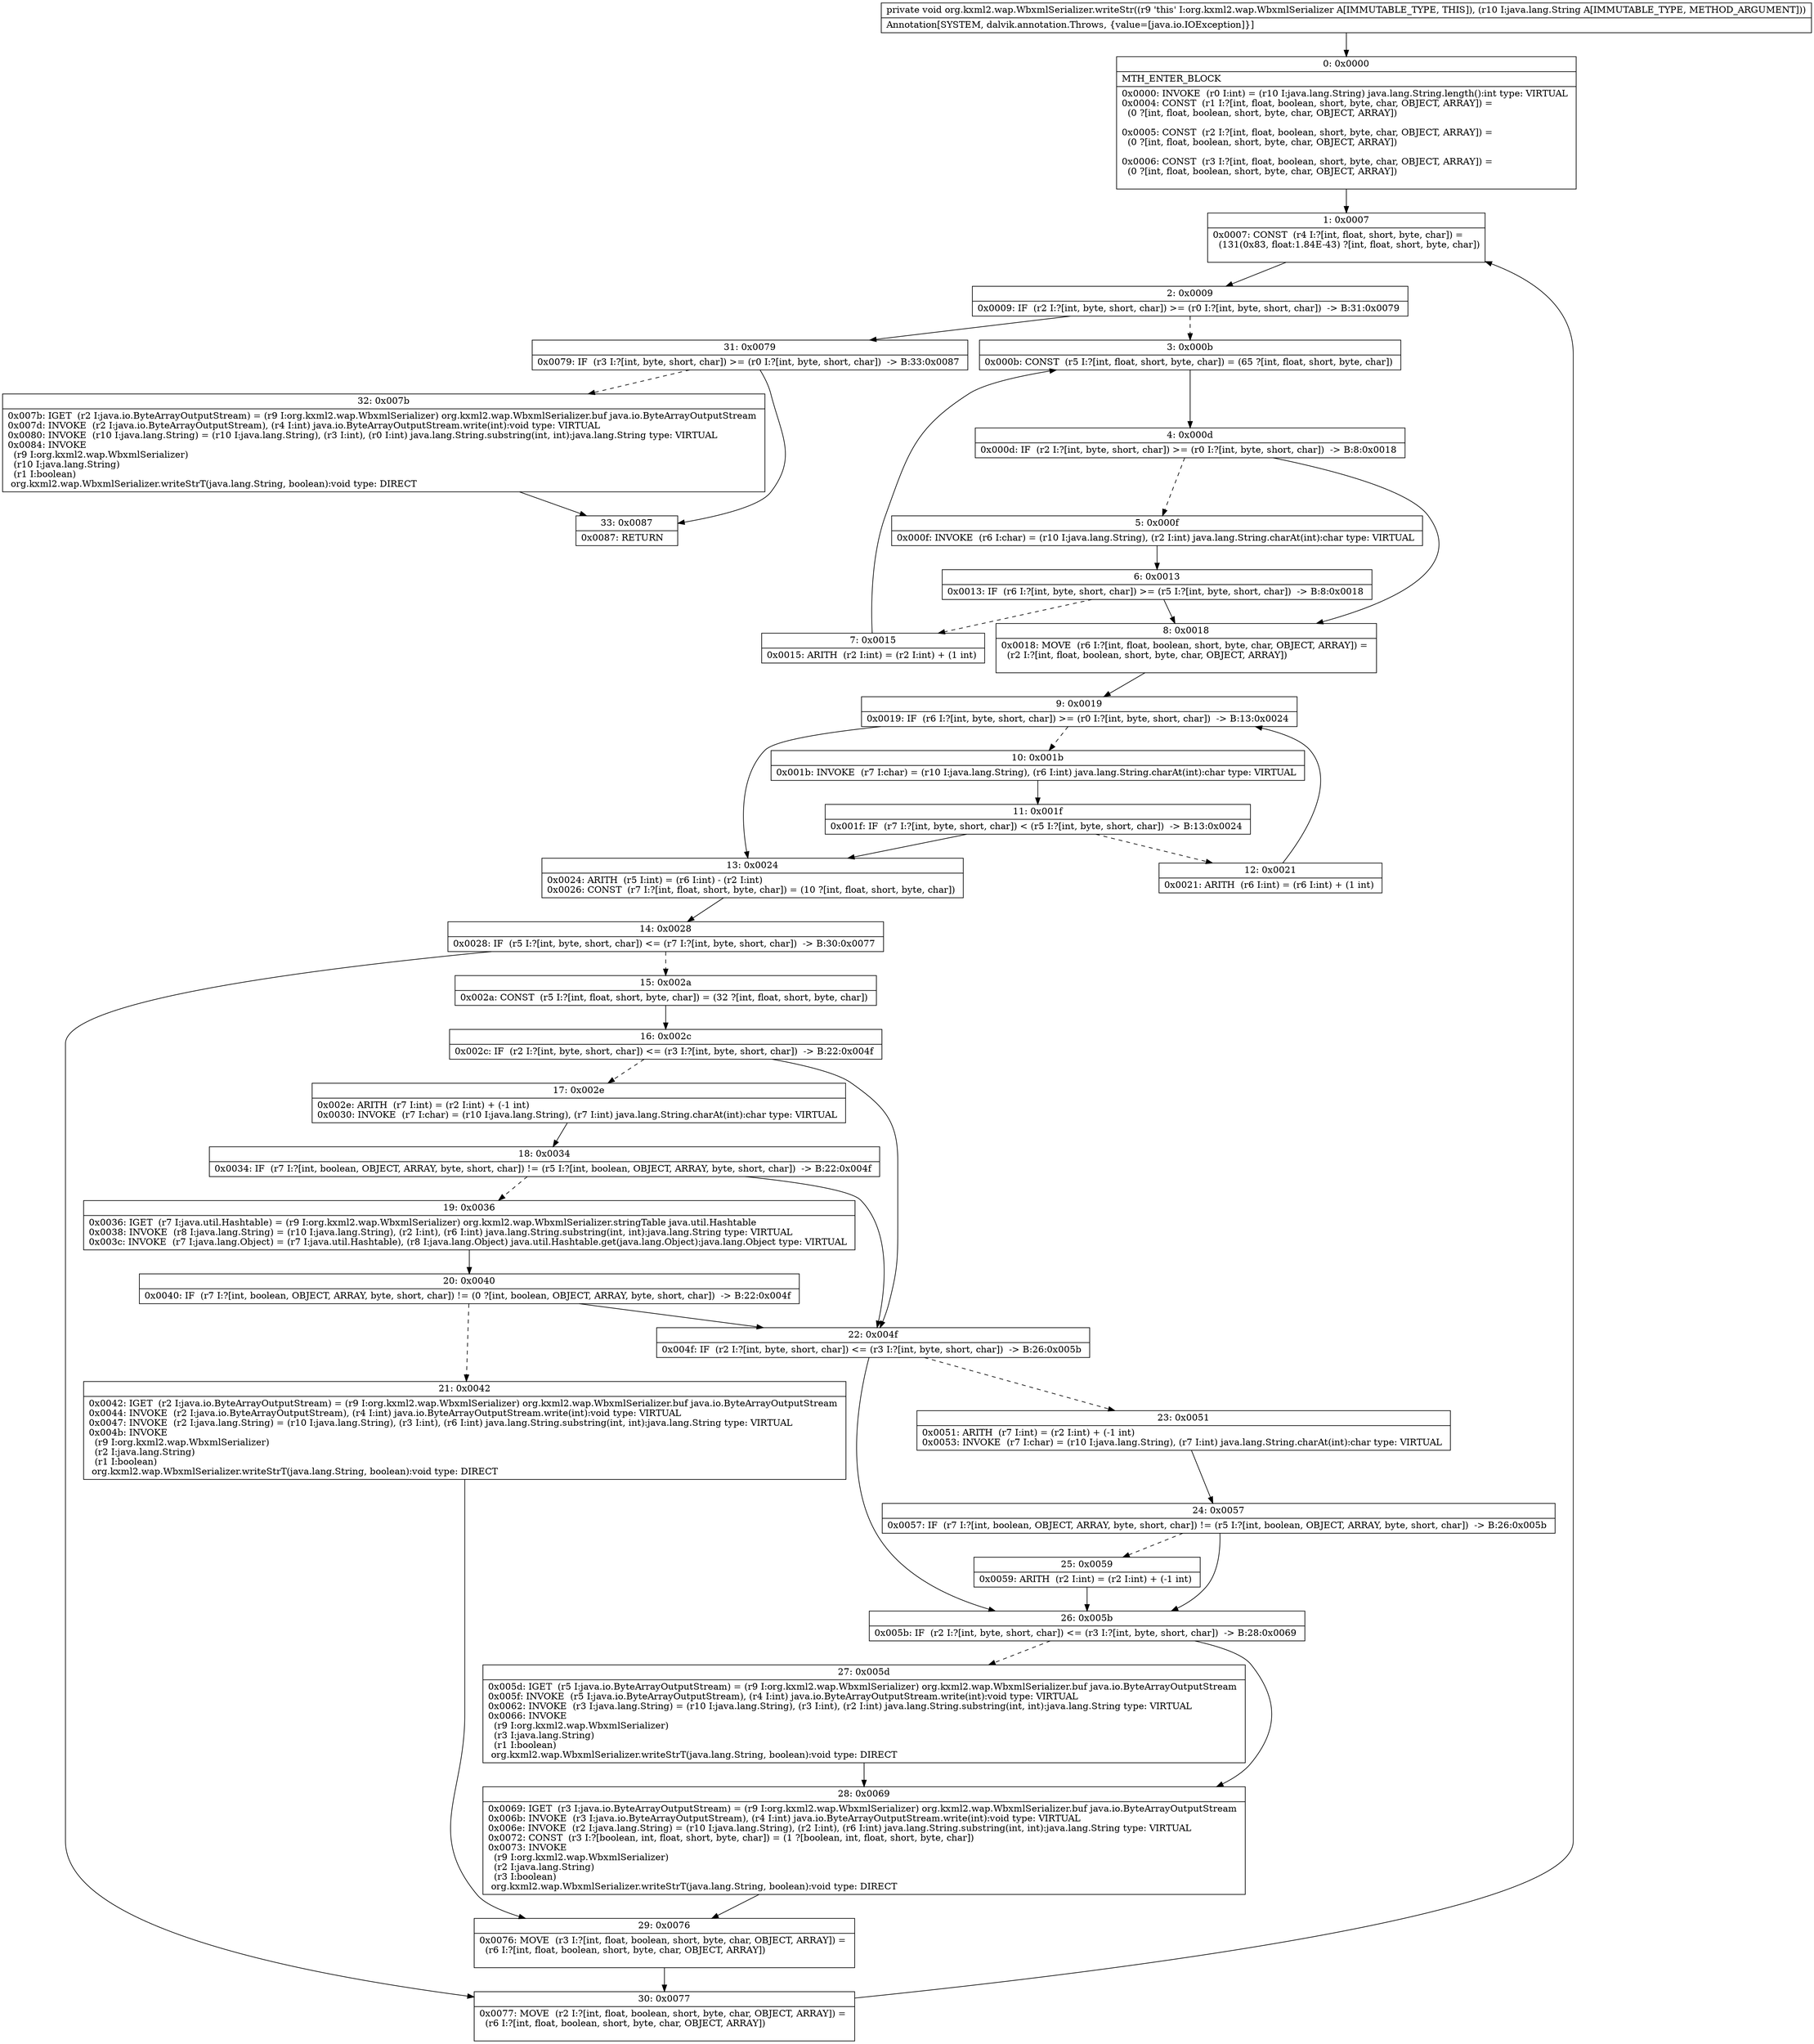 digraph "CFG fororg.kxml2.wap.WbxmlSerializer.writeStr(Ljava\/lang\/String;)V" {
Node_0 [shape=record,label="{0\:\ 0x0000|MTH_ENTER_BLOCK\l|0x0000: INVOKE  (r0 I:int) = (r10 I:java.lang.String) java.lang.String.length():int type: VIRTUAL \l0x0004: CONST  (r1 I:?[int, float, boolean, short, byte, char, OBJECT, ARRAY]) = \l  (0 ?[int, float, boolean, short, byte, char, OBJECT, ARRAY])\l \l0x0005: CONST  (r2 I:?[int, float, boolean, short, byte, char, OBJECT, ARRAY]) = \l  (0 ?[int, float, boolean, short, byte, char, OBJECT, ARRAY])\l \l0x0006: CONST  (r3 I:?[int, float, boolean, short, byte, char, OBJECT, ARRAY]) = \l  (0 ?[int, float, boolean, short, byte, char, OBJECT, ARRAY])\l \l}"];
Node_1 [shape=record,label="{1\:\ 0x0007|0x0007: CONST  (r4 I:?[int, float, short, byte, char]) = \l  (131(0x83, float:1.84E\-43) ?[int, float, short, byte, char])\l \l}"];
Node_2 [shape=record,label="{2\:\ 0x0009|0x0009: IF  (r2 I:?[int, byte, short, char]) \>= (r0 I:?[int, byte, short, char])  \-\> B:31:0x0079 \l}"];
Node_3 [shape=record,label="{3\:\ 0x000b|0x000b: CONST  (r5 I:?[int, float, short, byte, char]) = (65 ?[int, float, short, byte, char]) \l}"];
Node_4 [shape=record,label="{4\:\ 0x000d|0x000d: IF  (r2 I:?[int, byte, short, char]) \>= (r0 I:?[int, byte, short, char])  \-\> B:8:0x0018 \l}"];
Node_5 [shape=record,label="{5\:\ 0x000f|0x000f: INVOKE  (r6 I:char) = (r10 I:java.lang.String), (r2 I:int) java.lang.String.charAt(int):char type: VIRTUAL \l}"];
Node_6 [shape=record,label="{6\:\ 0x0013|0x0013: IF  (r6 I:?[int, byte, short, char]) \>= (r5 I:?[int, byte, short, char])  \-\> B:8:0x0018 \l}"];
Node_7 [shape=record,label="{7\:\ 0x0015|0x0015: ARITH  (r2 I:int) = (r2 I:int) + (1 int) \l}"];
Node_8 [shape=record,label="{8\:\ 0x0018|0x0018: MOVE  (r6 I:?[int, float, boolean, short, byte, char, OBJECT, ARRAY]) = \l  (r2 I:?[int, float, boolean, short, byte, char, OBJECT, ARRAY])\l \l}"];
Node_9 [shape=record,label="{9\:\ 0x0019|0x0019: IF  (r6 I:?[int, byte, short, char]) \>= (r0 I:?[int, byte, short, char])  \-\> B:13:0x0024 \l}"];
Node_10 [shape=record,label="{10\:\ 0x001b|0x001b: INVOKE  (r7 I:char) = (r10 I:java.lang.String), (r6 I:int) java.lang.String.charAt(int):char type: VIRTUAL \l}"];
Node_11 [shape=record,label="{11\:\ 0x001f|0x001f: IF  (r7 I:?[int, byte, short, char]) \< (r5 I:?[int, byte, short, char])  \-\> B:13:0x0024 \l}"];
Node_12 [shape=record,label="{12\:\ 0x0021|0x0021: ARITH  (r6 I:int) = (r6 I:int) + (1 int) \l}"];
Node_13 [shape=record,label="{13\:\ 0x0024|0x0024: ARITH  (r5 I:int) = (r6 I:int) \- (r2 I:int) \l0x0026: CONST  (r7 I:?[int, float, short, byte, char]) = (10 ?[int, float, short, byte, char]) \l}"];
Node_14 [shape=record,label="{14\:\ 0x0028|0x0028: IF  (r5 I:?[int, byte, short, char]) \<= (r7 I:?[int, byte, short, char])  \-\> B:30:0x0077 \l}"];
Node_15 [shape=record,label="{15\:\ 0x002a|0x002a: CONST  (r5 I:?[int, float, short, byte, char]) = (32 ?[int, float, short, byte, char]) \l}"];
Node_16 [shape=record,label="{16\:\ 0x002c|0x002c: IF  (r2 I:?[int, byte, short, char]) \<= (r3 I:?[int, byte, short, char])  \-\> B:22:0x004f \l}"];
Node_17 [shape=record,label="{17\:\ 0x002e|0x002e: ARITH  (r7 I:int) = (r2 I:int) + (\-1 int) \l0x0030: INVOKE  (r7 I:char) = (r10 I:java.lang.String), (r7 I:int) java.lang.String.charAt(int):char type: VIRTUAL \l}"];
Node_18 [shape=record,label="{18\:\ 0x0034|0x0034: IF  (r7 I:?[int, boolean, OBJECT, ARRAY, byte, short, char]) != (r5 I:?[int, boolean, OBJECT, ARRAY, byte, short, char])  \-\> B:22:0x004f \l}"];
Node_19 [shape=record,label="{19\:\ 0x0036|0x0036: IGET  (r7 I:java.util.Hashtable) = (r9 I:org.kxml2.wap.WbxmlSerializer) org.kxml2.wap.WbxmlSerializer.stringTable java.util.Hashtable \l0x0038: INVOKE  (r8 I:java.lang.String) = (r10 I:java.lang.String), (r2 I:int), (r6 I:int) java.lang.String.substring(int, int):java.lang.String type: VIRTUAL \l0x003c: INVOKE  (r7 I:java.lang.Object) = (r7 I:java.util.Hashtable), (r8 I:java.lang.Object) java.util.Hashtable.get(java.lang.Object):java.lang.Object type: VIRTUAL \l}"];
Node_20 [shape=record,label="{20\:\ 0x0040|0x0040: IF  (r7 I:?[int, boolean, OBJECT, ARRAY, byte, short, char]) != (0 ?[int, boolean, OBJECT, ARRAY, byte, short, char])  \-\> B:22:0x004f \l}"];
Node_21 [shape=record,label="{21\:\ 0x0042|0x0042: IGET  (r2 I:java.io.ByteArrayOutputStream) = (r9 I:org.kxml2.wap.WbxmlSerializer) org.kxml2.wap.WbxmlSerializer.buf java.io.ByteArrayOutputStream \l0x0044: INVOKE  (r2 I:java.io.ByteArrayOutputStream), (r4 I:int) java.io.ByteArrayOutputStream.write(int):void type: VIRTUAL \l0x0047: INVOKE  (r2 I:java.lang.String) = (r10 I:java.lang.String), (r3 I:int), (r6 I:int) java.lang.String.substring(int, int):java.lang.String type: VIRTUAL \l0x004b: INVOKE  \l  (r9 I:org.kxml2.wap.WbxmlSerializer)\l  (r2 I:java.lang.String)\l  (r1 I:boolean)\l org.kxml2.wap.WbxmlSerializer.writeStrT(java.lang.String, boolean):void type: DIRECT \l}"];
Node_22 [shape=record,label="{22\:\ 0x004f|0x004f: IF  (r2 I:?[int, byte, short, char]) \<= (r3 I:?[int, byte, short, char])  \-\> B:26:0x005b \l}"];
Node_23 [shape=record,label="{23\:\ 0x0051|0x0051: ARITH  (r7 I:int) = (r2 I:int) + (\-1 int) \l0x0053: INVOKE  (r7 I:char) = (r10 I:java.lang.String), (r7 I:int) java.lang.String.charAt(int):char type: VIRTUAL \l}"];
Node_24 [shape=record,label="{24\:\ 0x0057|0x0057: IF  (r7 I:?[int, boolean, OBJECT, ARRAY, byte, short, char]) != (r5 I:?[int, boolean, OBJECT, ARRAY, byte, short, char])  \-\> B:26:0x005b \l}"];
Node_25 [shape=record,label="{25\:\ 0x0059|0x0059: ARITH  (r2 I:int) = (r2 I:int) + (\-1 int) \l}"];
Node_26 [shape=record,label="{26\:\ 0x005b|0x005b: IF  (r2 I:?[int, byte, short, char]) \<= (r3 I:?[int, byte, short, char])  \-\> B:28:0x0069 \l}"];
Node_27 [shape=record,label="{27\:\ 0x005d|0x005d: IGET  (r5 I:java.io.ByteArrayOutputStream) = (r9 I:org.kxml2.wap.WbxmlSerializer) org.kxml2.wap.WbxmlSerializer.buf java.io.ByteArrayOutputStream \l0x005f: INVOKE  (r5 I:java.io.ByteArrayOutputStream), (r4 I:int) java.io.ByteArrayOutputStream.write(int):void type: VIRTUAL \l0x0062: INVOKE  (r3 I:java.lang.String) = (r10 I:java.lang.String), (r3 I:int), (r2 I:int) java.lang.String.substring(int, int):java.lang.String type: VIRTUAL \l0x0066: INVOKE  \l  (r9 I:org.kxml2.wap.WbxmlSerializer)\l  (r3 I:java.lang.String)\l  (r1 I:boolean)\l org.kxml2.wap.WbxmlSerializer.writeStrT(java.lang.String, boolean):void type: DIRECT \l}"];
Node_28 [shape=record,label="{28\:\ 0x0069|0x0069: IGET  (r3 I:java.io.ByteArrayOutputStream) = (r9 I:org.kxml2.wap.WbxmlSerializer) org.kxml2.wap.WbxmlSerializer.buf java.io.ByteArrayOutputStream \l0x006b: INVOKE  (r3 I:java.io.ByteArrayOutputStream), (r4 I:int) java.io.ByteArrayOutputStream.write(int):void type: VIRTUAL \l0x006e: INVOKE  (r2 I:java.lang.String) = (r10 I:java.lang.String), (r2 I:int), (r6 I:int) java.lang.String.substring(int, int):java.lang.String type: VIRTUAL \l0x0072: CONST  (r3 I:?[boolean, int, float, short, byte, char]) = (1 ?[boolean, int, float, short, byte, char]) \l0x0073: INVOKE  \l  (r9 I:org.kxml2.wap.WbxmlSerializer)\l  (r2 I:java.lang.String)\l  (r3 I:boolean)\l org.kxml2.wap.WbxmlSerializer.writeStrT(java.lang.String, boolean):void type: DIRECT \l}"];
Node_29 [shape=record,label="{29\:\ 0x0076|0x0076: MOVE  (r3 I:?[int, float, boolean, short, byte, char, OBJECT, ARRAY]) = \l  (r6 I:?[int, float, boolean, short, byte, char, OBJECT, ARRAY])\l \l}"];
Node_30 [shape=record,label="{30\:\ 0x0077|0x0077: MOVE  (r2 I:?[int, float, boolean, short, byte, char, OBJECT, ARRAY]) = \l  (r6 I:?[int, float, boolean, short, byte, char, OBJECT, ARRAY])\l \l}"];
Node_31 [shape=record,label="{31\:\ 0x0079|0x0079: IF  (r3 I:?[int, byte, short, char]) \>= (r0 I:?[int, byte, short, char])  \-\> B:33:0x0087 \l}"];
Node_32 [shape=record,label="{32\:\ 0x007b|0x007b: IGET  (r2 I:java.io.ByteArrayOutputStream) = (r9 I:org.kxml2.wap.WbxmlSerializer) org.kxml2.wap.WbxmlSerializer.buf java.io.ByteArrayOutputStream \l0x007d: INVOKE  (r2 I:java.io.ByteArrayOutputStream), (r4 I:int) java.io.ByteArrayOutputStream.write(int):void type: VIRTUAL \l0x0080: INVOKE  (r10 I:java.lang.String) = (r10 I:java.lang.String), (r3 I:int), (r0 I:int) java.lang.String.substring(int, int):java.lang.String type: VIRTUAL \l0x0084: INVOKE  \l  (r9 I:org.kxml2.wap.WbxmlSerializer)\l  (r10 I:java.lang.String)\l  (r1 I:boolean)\l org.kxml2.wap.WbxmlSerializer.writeStrT(java.lang.String, boolean):void type: DIRECT \l}"];
Node_33 [shape=record,label="{33\:\ 0x0087|0x0087: RETURN   \l}"];
MethodNode[shape=record,label="{private void org.kxml2.wap.WbxmlSerializer.writeStr((r9 'this' I:org.kxml2.wap.WbxmlSerializer A[IMMUTABLE_TYPE, THIS]), (r10 I:java.lang.String A[IMMUTABLE_TYPE, METHOD_ARGUMENT]))  | Annotation[SYSTEM, dalvik.annotation.Throws, \{value=[java.io.IOException]\}]\l}"];
MethodNode -> Node_0;
Node_0 -> Node_1;
Node_1 -> Node_2;
Node_2 -> Node_3[style=dashed];
Node_2 -> Node_31;
Node_3 -> Node_4;
Node_4 -> Node_5[style=dashed];
Node_4 -> Node_8;
Node_5 -> Node_6;
Node_6 -> Node_7[style=dashed];
Node_6 -> Node_8;
Node_7 -> Node_3;
Node_8 -> Node_9;
Node_9 -> Node_10[style=dashed];
Node_9 -> Node_13;
Node_10 -> Node_11;
Node_11 -> Node_12[style=dashed];
Node_11 -> Node_13;
Node_12 -> Node_9;
Node_13 -> Node_14;
Node_14 -> Node_15[style=dashed];
Node_14 -> Node_30;
Node_15 -> Node_16;
Node_16 -> Node_17[style=dashed];
Node_16 -> Node_22;
Node_17 -> Node_18;
Node_18 -> Node_19[style=dashed];
Node_18 -> Node_22;
Node_19 -> Node_20;
Node_20 -> Node_21[style=dashed];
Node_20 -> Node_22;
Node_21 -> Node_29;
Node_22 -> Node_23[style=dashed];
Node_22 -> Node_26;
Node_23 -> Node_24;
Node_24 -> Node_25[style=dashed];
Node_24 -> Node_26;
Node_25 -> Node_26;
Node_26 -> Node_27[style=dashed];
Node_26 -> Node_28;
Node_27 -> Node_28;
Node_28 -> Node_29;
Node_29 -> Node_30;
Node_30 -> Node_1;
Node_31 -> Node_32[style=dashed];
Node_31 -> Node_33;
Node_32 -> Node_33;
}

